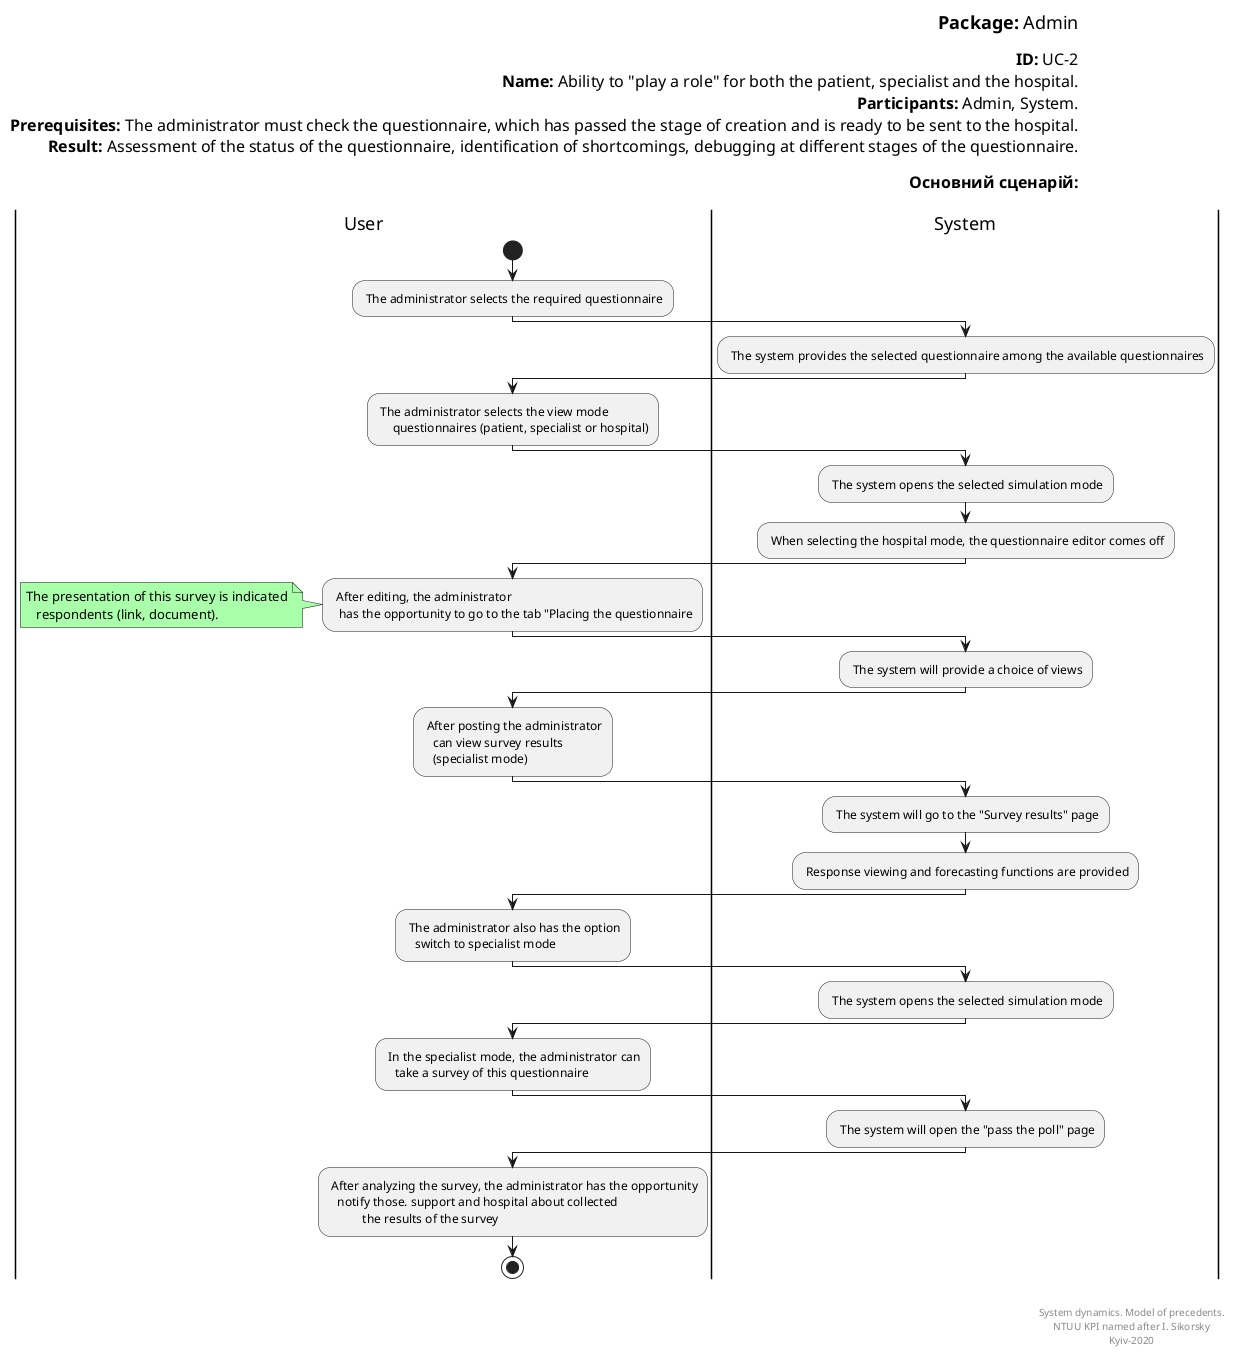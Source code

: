 @startuml Roles Simulation
left header
<font color=000 size=18><b>Package:</b> Admin

<font color=000 size=16><b>ID:</b> UC-2
<font color=000 size=16><b>Name:</b> Ability to "play a role" for both the patient, specialist and the hospital.
<font color=000 size=16><b>Participants:</b> Admin, System.
<font color=000 size=16><b>Prerequisites:</b> The administrator must check the questionnaire, which has passed the stage of creation and is ready to be sent to the hospital.
<font color=000 size=16><b>Result:</b> Assessment of the status of the questionnaire, identification of shortcomings, debugging at different stages of the questionnaire.

<font color=000 size=16><b>Основний сценарій:</b>

end header

|User|
start
: The administrator selects the required questionnaire;

|System|
: The system provides the selected questionnaire among the available questionnaires;

|User|
: The administrator selects the view mode
     questionnaires (patient, specialist or hospital);

|System|
: The system opens the selected simulation mode;

: When selecting the hospital mode, the questionnaire editor comes off;

|User|
: After editing, the administrator
  has the opportunity to go to the tab "Placing the questionnaire;

note left #aaffaa
  The presentation of this survey is indicated
     respondents (link, document).
end note


|System|
: The system will provide a choice of views;

|User|
: After posting the administrator
   can view survey results
   (specialist mode);

|System|
: The system will go to the "Survey results" page;

: Response viewing and forecasting functions are provided;

|User|
: The administrator also has the option
   switch to specialist mode;

|System|
: The system opens the selected simulation mode;

|User|
: In the specialist mode, the administrator can
   take a survey of this questionnaire;

|System|
: The system will open the "pass the poll" page;

|User|
: After analyzing the survey, the administrator has the opportunity
   notify those. support and hospital about collected
           the results of the survey;

stop;

right footer


System dynamics. Model of precedents.
NTUU KPI named after I. Sikorsky
Kyiv-2020
end footer

@enduml
